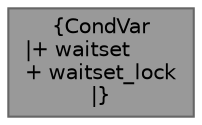 digraph "CondVar"
{
 // LATEX_PDF_SIZE
  bgcolor="transparent";
  edge [fontname=Helvetica,fontsize=10,labelfontname=Helvetica,labelfontsize=10];
  node [fontname=Helvetica,fontsize=10,shape=box,height=0.2,width=0.4];
  Node1 [label="{CondVar\n|+ waitset\l+ waitset_lock\l|}",height=0.2,width=0.4,color="gray40", fillcolor="grey60", style="filled", fontcolor="black",tooltip="Condition variables."];
}
